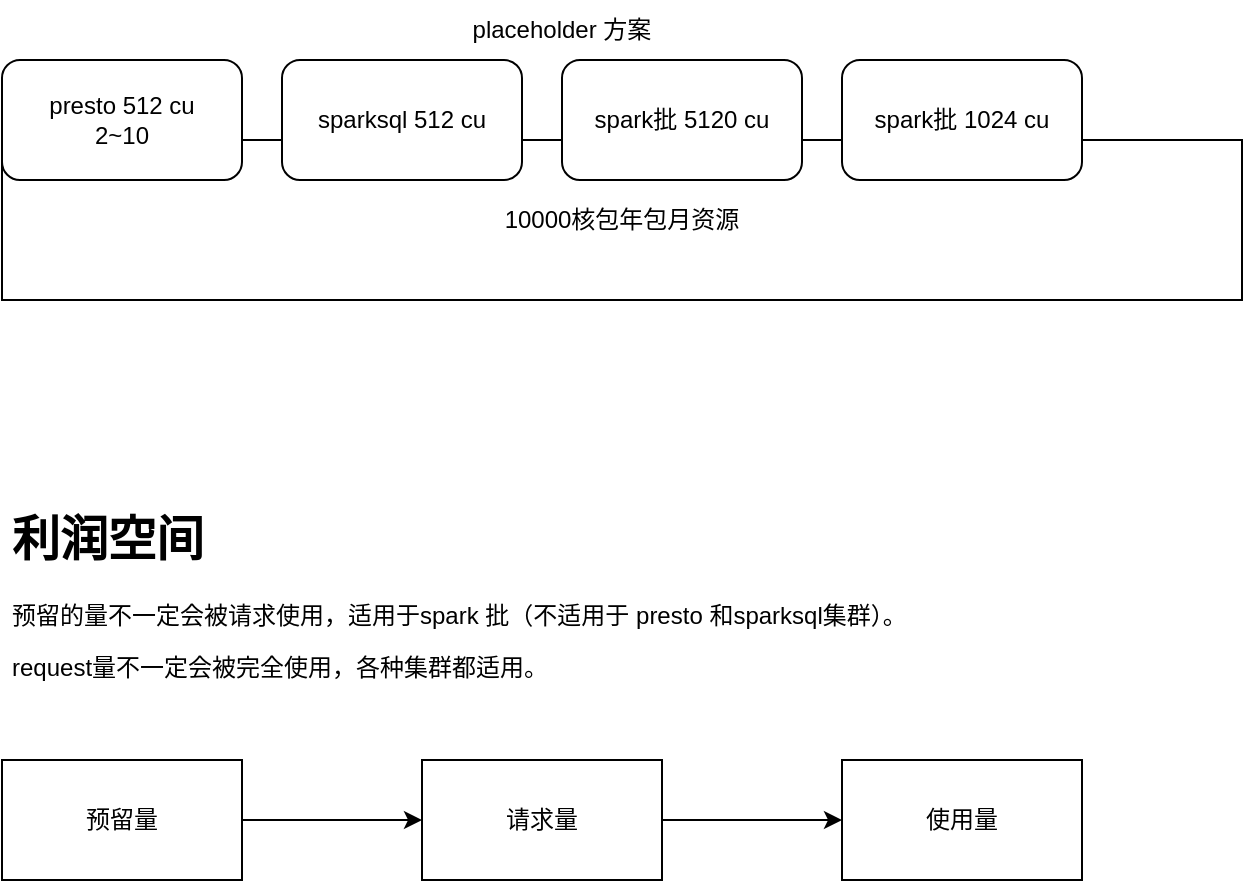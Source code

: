 <mxfile version="20.6.2" type="github">
  <diagram id="kID9qTkGEZ8yGBSbg_5T" name="Page-1">
    <mxGraphModel dx="998" dy="588" grid="1" gridSize="10" guides="1" tooltips="1" connect="1" arrows="1" fold="1" page="1" pageScale="1" pageWidth="827" pageHeight="1169" math="0" shadow="0">
      <root>
        <mxCell id="0" />
        <mxCell id="1" parent="0" />
        <mxCell id="Omq8vZw3U8IZ6o1q2XBp-1" value="10000核包年包月资源" style="rounded=0;whiteSpace=wrap;html=1;" vertex="1" parent="1">
          <mxGeometry x="100" y="350" width="620" height="80" as="geometry" />
        </mxCell>
        <mxCell id="Omq8vZw3U8IZ6o1q2XBp-2" value="presto 512 cu&lt;br&gt;2~10" style="rounded=1;whiteSpace=wrap;html=1;" vertex="1" parent="1">
          <mxGeometry x="100" y="310" width="120" height="60" as="geometry" />
        </mxCell>
        <mxCell id="Omq8vZw3U8IZ6o1q2XBp-3" value="sparksql 512 cu" style="rounded=1;whiteSpace=wrap;html=1;" vertex="1" parent="1">
          <mxGeometry x="240" y="310" width="120" height="60" as="geometry" />
        </mxCell>
        <mxCell id="Omq8vZw3U8IZ6o1q2XBp-4" value="spark批 5120 cu" style="rounded=1;whiteSpace=wrap;html=1;" vertex="1" parent="1">
          <mxGeometry x="380" y="310" width="120" height="60" as="geometry" />
        </mxCell>
        <mxCell id="Omq8vZw3U8IZ6o1q2XBp-5" value="spark批 1024 cu" style="rounded=1;whiteSpace=wrap;html=1;" vertex="1" parent="1">
          <mxGeometry x="520" y="310" width="120" height="60" as="geometry" />
        </mxCell>
        <mxCell id="Omq8vZw3U8IZ6o1q2XBp-6" value="placeholder 方案" style="text;html=1;strokeColor=none;fillColor=none;align=center;verticalAlign=middle;whiteSpace=wrap;rounded=0;" vertex="1" parent="1">
          <mxGeometry x="320" y="280" width="120" height="30" as="geometry" />
        </mxCell>
        <mxCell id="Omq8vZw3U8IZ6o1q2XBp-10" style="edgeStyle=orthogonalEdgeStyle;rounded=0;orthogonalLoop=1;jettySize=auto;html=1;" edge="1" parent="1" source="Omq8vZw3U8IZ6o1q2XBp-7" target="Omq8vZw3U8IZ6o1q2XBp-8">
          <mxGeometry relative="1" as="geometry" />
        </mxCell>
        <mxCell id="Omq8vZw3U8IZ6o1q2XBp-7" value="预留量" style="rounded=0;whiteSpace=wrap;html=1;" vertex="1" parent="1">
          <mxGeometry x="100" y="660" width="120" height="60" as="geometry" />
        </mxCell>
        <mxCell id="Omq8vZw3U8IZ6o1q2XBp-11" style="edgeStyle=orthogonalEdgeStyle;rounded=0;orthogonalLoop=1;jettySize=auto;html=1;entryX=0;entryY=0.5;entryDx=0;entryDy=0;" edge="1" parent="1" source="Omq8vZw3U8IZ6o1q2XBp-8" target="Omq8vZw3U8IZ6o1q2XBp-9">
          <mxGeometry relative="1" as="geometry" />
        </mxCell>
        <mxCell id="Omq8vZw3U8IZ6o1q2XBp-8" value="请求量" style="rounded=0;whiteSpace=wrap;html=1;" vertex="1" parent="1">
          <mxGeometry x="310" y="660" width="120" height="60" as="geometry" />
        </mxCell>
        <mxCell id="Omq8vZw3U8IZ6o1q2XBp-9" value="使用量" style="rounded=0;whiteSpace=wrap;html=1;" vertex="1" parent="1">
          <mxGeometry x="520" y="660" width="120" height="60" as="geometry" />
        </mxCell>
        <mxCell id="Omq8vZw3U8IZ6o1q2XBp-12" value="&lt;h1&gt;利润空间&lt;/h1&gt;&lt;p&gt;预留的量不一定会被请求使用，适用于spark 批（不适用于 presto 和sparksql集群）。&lt;/p&gt;&lt;p&gt;request量不一定会被完全使用，各种集群都适用。&lt;/p&gt;" style="text;html=1;strokeColor=none;fillColor=none;spacing=5;spacingTop=-20;whiteSpace=wrap;overflow=hidden;rounded=0;" vertex="1" parent="1">
          <mxGeometry x="100" y="530" width="510" height="120" as="geometry" />
        </mxCell>
      </root>
    </mxGraphModel>
  </diagram>
</mxfile>
